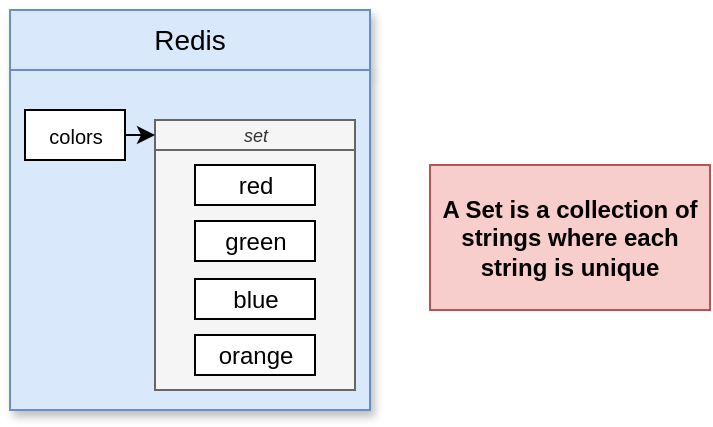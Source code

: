 <mxfile version="13.3.7" type="device" pages="15"><diagram id="BQqbTMKiNIZkayi1J_Aa" name="01 - set"><mxGraphModel dx="471" dy="290" grid="1" gridSize="10" guides="1" tooltips="1" connect="1" arrows="1" fold="1" page="1" pageScale="1" pageWidth="1920" pageHeight="1200" math="0" shadow="0"><root><mxCell id="0"/><mxCell id="1" parent="0"/><mxCell id="uaKjxSJSvqZd9Ni2hKic-2" value="Redis" style="rounded=0;whiteSpace=wrap;html=1;shadow=1;fontSize=14;align=center;fillColor=#dae8fc;strokeColor=#6c8ebf;" vertex="1" parent="1"><mxGeometry x="760" y="410" width="180" height="30" as="geometry"/></mxCell><mxCell id="uaKjxSJSvqZd9Ni2hKic-3" value="" style="rounded=0;whiteSpace=wrap;html=1;shadow=1;fontSize=14;align=center;fillColor=#dae8fc;strokeColor=#6c8ebf;" vertex="1" parent="1"><mxGeometry x="760" y="440" width="180" height="170" as="geometry"/></mxCell><mxCell id="uaKjxSJSvqZd9Ni2hKic-5" value="set" style="rounded=0;whiteSpace=wrap;html=1;fontSize=9;align=center;fontStyle=2;fillColor=#f5f5f5;strokeColor=#666666;fontColor=#333333;" vertex="1" parent="1"><mxGeometry x="832.5" y="465" width="100" height="15" as="geometry"/></mxCell><mxCell id="uaKjxSJSvqZd9Ni2hKic-10" style="edgeStyle=orthogonalEdgeStyle;rounded=0;orthogonalLoop=1;jettySize=auto;html=1;exitX=1;exitY=0.5;exitDx=0;exitDy=0;entryX=0;entryY=0.5;entryDx=0;entryDy=0;fontSize=12;" edge="1" parent="1" source="uaKjxSJSvqZd9Ni2hKic-11"><mxGeometry relative="1" as="geometry"><mxPoint x="832.5" y="472.5" as="targetPoint"/></mxGeometry></mxCell><mxCell id="uaKjxSJSvqZd9Ni2hKic-11" value="colors" style="rounded=0;whiteSpace=wrap;html=1;fontSize=10;" vertex="1" parent="1"><mxGeometry x="767.5" y="460" width="50" height="25" as="geometry"/></mxCell><mxCell id="uaKjxSJSvqZd9Ni2hKic-12" value="" style="rounded=0;whiteSpace=wrap;html=1;fontSize=9;align=center;fontStyle=2;fillColor=#f5f5f5;strokeColor=#666666;fontColor=#333333;" vertex="1" parent="1"><mxGeometry x="832.5" y="480" width="100" height="120" as="geometry"/></mxCell><mxCell id="uaKjxSJSvqZd9Ni2hKic-13" value="red" style="rounded=0;whiteSpace=wrap;html=1;" vertex="1" parent="1"><mxGeometry x="852.5" y="487.5" width="60" height="20" as="geometry"/></mxCell><mxCell id="uaKjxSJSvqZd9Ni2hKic-14" value="green" style="rounded=0;whiteSpace=wrap;html=1;" vertex="1" parent="1"><mxGeometry x="852.5" y="515.5" width="60" height="20" as="geometry"/></mxCell><mxCell id="uaKjxSJSvqZd9Ni2hKic-15" value="blue" style="rounded=0;whiteSpace=wrap;html=1;" vertex="1" parent="1"><mxGeometry x="852.5" y="544.5" width="60" height="20" as="geometry"/></mxCell><mxCell id="uaKjxSJSvqZd9Ni2hKic-16" value="orange" style="rounded=0;whiteSpace=wrap;html=1;" vertex="1" parent="1"><mxGeometry x="852.5" y="572.5" width="60" height="20" as="geometry"/></mxCell><mxCell id="uaKjxSJSvqZd9Ni2hKic-17" value="A Set is a collection of strings where each string is unique" style="rounded=0;whiteSpace=wrap;html=1;fillColor=#f8cecc;strokeColor=#b85450;fontStyle=1" vertex="1" parent="1"><mxGeometry x="970" y="487.5" width="140" height="72.5" as="geometry"/></mxCell></root></mxGraphModel></diagram><diagram id="uMQpac0lvJInAiVfxudZ" name="02 - use"><mxGraphModel dx="471" dy="290" grid="1" gridSize="10" guides="1" tooltips="1" connect="1" arrows="1" fold="1" page="1" pageScale="1" pageWidth="1920" pageHeight="1200" math="0" shadow="0"><root><mxCell id="16dEy5d6L10WtaF9JvVe-0"/><mxCell id="16dEy5d6L10WtaF9JvVe-1" parent="16dEy5d6L10WtaF9JvVe-0"/><mxCell id="16dEy5d6L10WtaF9JvVe-6" value="Set Commands" style="rounded=0;whiteSpace=wrap;html=1;fillColor=#dae8fc;strokeColor=#6c8ebf;fontStyle=1;fontSize=15;" vertex="1" parent="16dEy5d6L10WtaF9JvVe-1"><mxGeometry x="610" y="370" width="360" height="30" as="geometry"/></mxCell><mxCell id="16dEy5d6L10WtaF9JvVe-7" value="" style="rounded=0;whiteSpace=wrap;html=1;fillColor=#dae8fc;strokeColor=#6c8ebf;fontStyle=1;fontSize=16;" vertex="1" parent="16dEy5d6L10WtaF9JvVe-1"><mxGeometry x="610" y="400" width="360" height="260" as="geometry"/></mxCell><mxCell id="16dEy5d6L10WtaF9JvVe-32" value="SADD" style="rounded=0;whiteSpace=wrap;html=1;fontSize=10;" vertex="1" parent="16dEy5d6L10WtaF9JvVe-1"><mxGeometry x="617" y="410" width="75" height="30" as="geometry"/></mxCell><mxCell id="16dEy5d6L10WtaF9JvVe-33" value="SDIFF" style="rounded=0;whiteSpace=wrap;html=1;fontSize=10;" vertex="1" parent="16dEy5d6L10WtaF9JvVe-1"><mxGeometry x="807" y="567" width="75" height="30" as="geometry"/></mxCell><mxCell id="16dEy5d6L10WtaF9JvVe-34" value="SCARD" style="rounded=0;whiteSpace=wrap;html=1;fontSize=10;" vertex="1" parent="16dEy5d6L10WtaF9JvVe-1"><mxGeometry x="795" y="410" width="75" height="30" as="geometry"/></mxCell><mxCell id="16dEy5d6L10WtaF9JvVe-35" value="SINTER" style="rounded=0;whiteSpace=wrap;html=1;fontSize=10;" vertex="1" parent="16dEy5d6L10WtaF9JvVe-1"><mxGeometry x="617" y="620" width="75" height="30" as="geometry"/></mxCell><mxCell id="16dEy5d6L10WtaF9JvVe-36" value="SDIFFSTORE" style="rounded=0;whiteSpace=wrap;html=1;fontSize=10;" vertex="1" parent="16dEy5d6L10WtaF9JvVe-1"><mxGeometry x="882" y="567" width="75" height="30" as="geometry"/></mxCell><mxCell id="16dEy5d6L10WtaF9JvVe-37" value="SINTERCARD" style="rounded=0;whiteSpace=wrap;html=1;fontSize=10;" vertex="1" parent="16dEy5d6L10WtaF9JvVe-1"><mxGeometry x="767" y="620" width="75" height="30" as="geometry"/></mxCell><mxCell id="16dEy5d6L10WtaF9JvVe-38" value="SISMEMBER" style="rounded=0;whiteSpace=wrap;html=1;fontSize=10;" vertex="1" parent="16dEy5d6L10WtaF9JvVe-1"><mxGeometry x="882" y="513" width="75" height="30" as="geometry"/></mxCell><mxCell id="16dEy5d6L10WtaF9JvVe-39" value="SINTERSTORE" style="rounded=0;whiteSpace=wrap;html=1;fontSize=10;" vertex="1" parent="16dEy5d6L10WtaF9JvVe-1"><mxGeometry x="692" y="620" width="75" height="30" as="geometry"/></mxCell><mxCell id="16dEy5d6L10WtaF9JvVe-40" value="SMISMEMBER" style="rounded=0;whiteSpace=wrap;html=1;fontSize=10;" vertex="1" parent="16dEy5d6L10WtaF9JvVe-1"><mxGeometry x="807" y="513" width="75" height="30" as="geometry"/></mxCell><mxCell id="16dEy5d6L10WtaF9JvVe-41" value="SMEMBERS" style="rounded=0;whiteSpace=wrap;html=1;fontSize=10;" vertex="1" parent="16dEy5d6L10WtaF9JvVe-1"><mxGeometry x="617" y="513" width="75" height="30" as="geometry"/></mxCell><mxCell id="16dEy5d6L10WtaF9JvVe-42" value="SMOVE" style="rounded=0;whiteSpace=wrap;html=1;fontSize=10;" vertex="1" parent="16dEy5d6L10WtaF9JvVe-1"><mxGeometry x="882" y="410" width="75" height="30" as="geometry"/></mxCell><mxCell id="16dEy5d6L10WtaF9JvVe-43" value="SRANDMEMBER" style="rounded=0;whiteSpace=wrap;html=1;fontSize=9;" vertex="1" parent="16dEy5d6L10WtaF9JvVe-1"><mxGeometry x="705" y="456" width="75" height="30" as="geometry"/></mxCell><mxCell id="16dEy5d6L10WtaF9JvVe-44" value="SPOP" style="rounded=0;whiteSpace=wrap;html=1;fontSize=10;" vertex="1" parent="16dEy5d6L10WtaF9JvVe-1"><mxGeometry x="617" y="456" width="75" height="30" as="geometry"/></mxCell><mxCell id="16dEy5d6L10WtaF9JvVe-45" value="SSCAN" style="rounded=0;whiteSpace=wrap;html=1;fontSize=10;" vertex="1" parent="16dEy5d6L10WtaF9JvVe-1"><mxGeometry x="692" y="513" width="75" height="30" as="geometry"/></mxCell><mxCell id="16dEy5d6L10WtaF9JvVe-46" value="SREM" style="rounded=0;whiteSpace=wrap;html=1;fontSize=10;" vertex="1" parent="16dEy5d6L10WtaF9JvVe-1"><mxGeometry x="705" y="410" width="75" height="30" as="geometry"/></mxCell><mxCell id="16dEy5d6L10WtaF9JvVe-47" value="SUNION" style="rounded=0;whiteSpace=wrap;html=1;fontSize=10;" vertex="1" parent="16dEy5d6L10WtaF9JvVe-1"><mxGeometry x="617" y="567" width="75" height="30" as="geometry"/></mxCell><mxCell id="16dEy5d6L10WtaF9JvVe-49" value="SUNIONSTORE" style="rounded=0;whiteSpace=wrap;html=1;fontSize=9;" vertex="1" parent="16dEy5d6L10WtaF9JvVe-1"><mxGeometry x="692" y="567" width="75" height="30" as="geometry"/></mxCell><mxCell id="16dEy5d6L10WtaF9JvVe-52" value="&lt;i style=&quot;font-size: 7px;&quot;&gt;Kind of &lt;/i&gt;do the same thing" style="rounded=0;whiteSpace=wrap;html=1;fontSize=7;fillColor=#ffe6cc;strokeColor=#d79b00;" vertex="1" parent="16dEy5d6L10WtaF9JvVe-1"><mxGeometry x="617" y="500" width="150" height="13" as="geometry"/></mxCell><mxCell id="16dEy5d6L10WtaF9JvVe-53" value="&lt;i style=&quot;font-size: 7px;&quot;&gt;Kind of &lt;/i&gt;do the same thing" style="rounded=0;whiteSpace=wrap;html=1;fontSize=7;fillColor=#ffe6cc;strokeColor=#d79b00;" vertex="1" parent="16dEy5d6L10WtaF9JvVe-1"><mxGeometry x="617" y="554" width="150" height="13" as="geometry"/></mxCell><mxCell id="16dEy5d6L10WtaF9JvVe-54" value="&lt;i style=&quot;font-size: 7px;&quot;&gt;Kind of &lt;/i&gt;do the same thing" style="rounded=0;whiteSpace=wrap;html=1;fontSize=7;fillColor=#ffe6cc;strokeColor=#d79b00;" vertex="1" parent="16dEy5d6L10WtaF9JvVe-1"><mxGeometry x="807" y="554" width="150" height="13" as="geometry"/></mxCell><mxCell id="16dEy5d6L10WtaF9JvVe-55" value="&lt;i style=&quot;font-size: 7px;&quot;&gt;Kind of &lt;/i&gt;do the same thing" style="rounded=0;whiteSpace=wrap;html=1;fontSize=7;fillColor=#ffe6cc;strokeColor=#d79b00;" vertex="1" parent="16dEy5d6L10WtaF9JvVe-1"><mxGeometry x="617" y="607" width="225" height="13" as="geometry"/></mxCell><mxCell id="16dEy5d6L10WtaF9JvVe-56" value="&lt;i style=&quot;font-size: 7px;&quot;&gt;Kind of &lt;/i&gt;do the same thing" style="rounded=0;whiteSpace=wrap;html=1;fontSize=7;fillColor=#ffe6cc;strokeColor=#d79b00;" vertex="1" parent="16dEy5d6L10WtaF9JvVe-1"><mxGeometry x="807" y="500" width="150" height="13" as="geometry"/></mxCell></root></mxGraphModel></diagram><diagram id="SGk1TMptmJBpzoVYCVbx" name="03 - sadd"><mxGraphModel dx="565" dy="348" grid="1" gridSize="10" guides="1" tooltips="1" connect="1" arrows="1" fold="1" page="1" pageScale="1" pageWidth="1920" pageHeight="1200" math="0" shadow="0"><root><mxCell id="Y3fNXcP8ar9nRq94naMN-0"/><mxCell id="Y3fNXcP8ar9nRq94naMN-1" parent="Y3fNXcP8ar9nRq94naMN-0"/><mxCell id="ayRNRkHBBTILH4BCTDae-0" value="SADD" style="rounded=0;whiteSpace=wrap;html=1;fontSize=18;fillColor=#dae8fc;strokeColor=#6c8ebf;fontStyle=1" vertex="1" parent="Y3fNXcP8ar9nRq94naMN-1"><mxGeometry x="710" y="410" width="120" height="30" as="geometry"/></mxCell><mxCell id="ayRNRkHBBTILH4BCTDae-1" value="colors" style="rounded=0;whiteSpace=wrap;html=1;fontSize=18;fillColor=#dae8fc;strokeColor=#6c8ebf;" vertex="1" parent="Y3fNXcP8ar9nRq94naMN-1"><mxGeometry x="750" y="440" width="140" height="40" as="geometry"/></mxCell><mxCell id="ayRNRkHBBTILH4BCTDae-2" value="red" style="rounded=0;whiteSpace=wrap;html=1;fontSize=18;fillColor=#dae8fc;strokeColor=#6c8ebf;" vertex="1" parent="Y3fNXcP8ar9nRq94naMN-1"><mxGeometry x="750" y="480" width="140" height="40" as="geometry"/></mxCell><mxCell id="ayRNRkHBBTILH4BCTDae-3" style="edgeStyle=orthogonalEdgeStyle;rounded=0;orthogonalLoop=1;jettySize=auto;html=1;exitX=1;exitY=0.5;exitDx=0;exitDy=0;fontSize=12;" edge="1" parent="Y3fNXcP8ar9nRq94naMN-1"><mxGeometry relative="1" as="geometry"><mxPoint x="930" y="460" as="targetPoint"/><mxPoint x="890" y="460" as="sourcePoint"/></mxGeometry></mxCell><mxCell id="ayRNRkHBBTILH4BCTDae-4" value="Add to the set stored at this key" style="rounded=0;whiteSpace=wrap;html=1;fontSize=12;fillColor=#f5f5f5;strokeColor=#666666;fontColor=#333333;" vertex="1" parent="Y3fNXcP8ar9nRq94naMN-1"><mxGeometry x="930" y="440" width="140" height="40" as="geometry"/></mxCell><mxCell id="ayRNRkHBBTILH4BCTDae-5" style="edgeStyle=orthogonalEdgeStyle;rounded=0;orthogonalLoop=1;jettySize=auto;html=1;exitX=1;exitY=0.5;exitDx=0;exitDy=0;fontSize=12;" edge="1" parent="Y3fNXcP8ar9nRq94naMN-1"><mxGeometry relative="1" as="geometry"><mxPoint x="930" y="500" as="targetPoint"/><mxPoint x="890" y="500" as="sourcePoint"/></mxGeometry></mxCell><mxCell id="ayRNRkHBBTILH4BCTDae-6" value="Add this string to the set" style="rounded=0;whiteSpace=wrap;html=1;fontSize=12;fillColor=#f5f5f5;strokeColor=#666666;fontColor=#333333;" vertex="1" parent="Y3fNXcP8ar9nRq94naMN-1"><mxGeometry x="930" y="480" width="140" height="40" as="geometry"/></mxCell><mxCell id="ayRNRkHBBTILH4BCTDae-10" value="Adds a string to a set.&lt;br&gt;Returns '1' if element added, '0' if not" style="rounded=0;whiteSpace=wrap;html=1;fontSize=14;align=center;fillColor=#f8cecc;strokeColor=#b85450;" vertex="1" parent="Y3fNXcP8ar9nRq94naMN-1"><mxGeometry x="860" y="390" width="280" height="40" as="geometry"/></mxCell><mxCell id="AsNBRtTfI5NtjTuS8XWS-1" value="" style="rounded=0;whiteSpace=wrap;html=1;shadow=0;fontSize=14;align=center;fillColor=#d5e8d4;strokeColor=#82b366;" vertex="1" parent="Y3fNXcP8ar9nRq94naMN-1"><mxGeometry x="910" y="550" width="180" height="140" as="geometry"/></mxCell><mxCell id="AsNBRtTfI5NtjTuS8XWS-2" value="set" style="rounded=0;whiteSpace=wrap;html=1;fontSize=9;align=center;fontStyle=2;fillColor=#f5f5f5;strokeColor=#666666;fontColor=#333333;" vertex="1" parent="Y3fNXcP8ar9nRq94naMN-1"><mxGeometry x="982.5" y="565" width="100" height="15" as="geometry"/></mxCell><mxCell id="AsNBRtTfI5NtjTuS8XWS-3" style="edgeStyle=orthogonalEdgeStyle;rounded=0;orthogonalLoop=1;jettySize=auto;html=1;exitX=1;exitY=0.5;exitDx=0;exitDy=0;entryX=0;entryY=0.5;entryDx=0;entryDy=0;fontSize=12;" edge="1" parent="Y3fNXcP8ar9nRq94naMN-1" source="AsNBRtTfI5NtjTuS8XWS-4"><mxGeometry relative="1" as="geometry"><mxPoint x="982.5" y="572.5" as="targetPoint"/></mxGeometry></mxCell><mxCell id="AsNBRtTfI5NtjTuS8XWS-4" value="colors" style="rounded=0;whiteSpace=wrap;html=1;fontSize=10;" vertex="1" parent="Y3fNXcP8ar9nRq94naMN-1"><mxGeometry x="917.5" y="560" width="50" height="25" as="geometry"/></mxCell><mxCell id="AsNBRtTfI5NtjTuS8XWS-5" value="" style="rounded=0;whiteSpace=wrap;html=1;fontSize=9;align=center;fontStyle=2;fillColor=#f5f5f5;strokeColor=#666666;fontColor=#333333;" vertex="1" parent="Y3fNXcP8ar9nRq94naMN-1"><mxGeometry x="982.5" y="580" width="100" height="100" as="geometry"/></mxCell><mxCell id="AsNBRtTfI5NtjTuS8XWS-10" value="SADD colors red" style="rounded=0;whiteSpace=wrap;html=1;shadow=0;fontSize=12;" vertex="1" parent="Y3fNXcP8ar9nRq94naMN-1"><mxGeometry x="770" y="585" width="110" height="25" as="geometry"/></mxCell><mxCell id="AsNBRtTfI5NtjTuS8XWS-12" style="edgeStyle=orthogonalEdgeStyle;rounded=0;orthogonalLoop=1;jettySize=auto;html=1;exitX=1;exitY=0.5;exitDx=0;exitDy=0;entryX=0.002;entryY=0.294;entryDx=0;entryDy=0;entryPerimeter=0;fontSize=12;" edge="1" parent="Y3fNXcP8ar9nRq94naMN-1" source="AsNBRtTfI5NtjTuS8XWS-13"><mxGeometry relative="1" as="geometry"><mxPoint x="910.36" y="622.04" as="targetPoint"/></mxGeometry></mxCell><mxCell id="AsNBRtTfI5NtjTuS8XWS-13" value="SADD colors red" style="rounded=0;whiteSpace=wrap;html=1;shadow=0;fontSize=12;" vertex="1" parent="Y3fNXcP8ar9nRq94naMN-1"><mxGeometry x="770" y="610" width="110" height="25" as="geometry"/></mxCell><mxCell id="AsNBRtTfI5NtjTuS8XWS-14" style="edgeStyle=orthogonalEdgeStyle;rounded=0;orthogonalLoop=1;jettySize=auto;html=1;exitX=1;exitY=0.5;exitDx=0;exitDy=0;entryX=0.002;entryY=0.294;entryDx=0;entryDy=0;entryPerimeter=0;fontSize=12;" edge="1" parent="Y3fNXcP8ar9nRq94naMN-1" source="AsNBRtTfI5NtjTuS8XWS-15"><mxGeometry relative="1" as="geometry"><mxPoint x="910.36" y="647.04" as="targetPoint"/></mxGeometry></mxCell><mxCell id="AsNBRtTfI5NtjTuS8XWS-15" value="SADD colors red" style="rounded=0;whiteSpace=wrap;html=1;shadow=0;fontSize=12;" vertex="1" parent="Y3fNXcP8ar9nRq94naMN-1"><mxGeometry x="770" y="635" width="110" height="25" as="geometry"/></mxCell><mxCell id="AsNBRtTfI5NtjTuS8XWS-16" style="edgeStyle=orthogonalEdgeStyle;rounded=0;orthogonalLoop=1;jettySize=auto;html=1;exitX=1;exitY=0.5;exitDx=0;exitDy=0;entryX=0.002;entryY=0.294;entryDx=0;entryDy=0;entryPerimeter=0;fontSize=12;" edge="1" parent="Y3fNXcP8ar9nRq94naMN-1" source="AsNBRtTfI5NtjTuS8XWS-17"><mxGeometry relative="1" as="geometry"><mxPoint x="910.36" y="672.04" as="targetPoint"/></mxGeometry></mxCell><mxCell id="AsNBRtTfI5NtjTuS8XWS-17" value="SADD colors red" style="rounded=0;whiteSpace=wrap;html=1;shadow=0;fontSize=12;" vertex="1" parent="Y3fNXcP8ar9nRq94naMN-1"><mxGeometry x="770" y="660" width="110" height="25" as="geometry"/></mxCell><mxCell id="AsNBRtTfI5NtjTuS8XWS-19" style="edgeStyle=orthogonalEdgeStyle;rounded=0;orthogonalLoop=1;jettySize=auto;html=1;exitX=1;exitY=0.5;exitDx=0;exitDy=0;entryX=0.002;entryY=0.294;entryDx=0;entryDy=0;entryPerimeter=0;fontSize=12;" edge="1" parent="Y3fNXcP8ar9nRq94naMN-1"><mxGeometry relative="1" as="geometry"><mxPoint x="909.96" y="597.27" as="targetPoint"/><mxPoint x="879.6" y="597.73" as="sourcePoint"/></mxGeometry></mxCell><mxCell id="Rrz16qoYSL9LAyu3g5Wn-0" value="red" style="rounded=0;whiteSpace=wrap;html=1;fontSize=10;" vertex="1" parent="Y3fNXcP8ar9nRq94naMN-1"><mxGeometry x="1007.5" y="588" width="50" height="25" as="geometry"/></mxCell></root></mxGraphModel></diagram><diagram id="zVlPUTdik_ScpcFtmBMs" name="04 - smembers"><mxGraphModel dx="484" dy="299" grid="1" gridSize="10" guides="1" tooltips="1" connect="1" arrows="1" fold="1" page="1" pageScale="1" pageWidth="1920" pageHeight="1200" math="0" shadow="0"><root><mxCell id="5Y1aKAYUnjooTMsEXKZp-0"/><mxCell id="5Y1aKAYUnjooTMsEXKZp-1" parent="5Y1aKAYUnjooTMsEXKZp-0"/><mxCell id="5Y1aKAYUnjooTMsEXKZp-2" value="SMEMBERS" style="rounded=0;whiteSpace=wrap;html=1;fontSize=18;fillColor=#dae8fc;strokeColor=#6c8ebf;fontStyle=1" vertex="1" parent="5Y1aKAYUnjooTMsEXKZp-1"><mxGeometry x="710" y="410" width="120" height="30" as="geometry"/></mxCell><mxCell id="5Y1aKAYUnjooTMsEXKZp-3" value="colors" style="rounded=0;whiteSpace=wrap;html=1;fontSize=18;fillColor=#dae8fc;strokeColor=#6c8ebf;" vertex="1" parent="5Y1aKAYUnjooTMsEXKZp-1"><mxGeometry x="750" y="440" width="140" height="40" as="geometry"/></mxCell><mxCell id="5Y1aKAYUnjooTMsEXKZp-5" style="edgeStyle=orthogonalEdgeStyle;rounded=0;orthogonalLoop=1;jettySize=auto;html=1;exitX=1;exitY=0.5;exitDx=0;exitDy=0;fontSize=12;" edge="1" parent="5Y1aKAYUnjooTMsEXKZp-1"><mxGeometry relative="1" as="geometry"><mxPoint x="930" y="460" as="targetPoint"/><mxPoint x="890" y="460" as="sourcePoint"/></mxGeometry></mxCell><mxCell id="5Y1aKAYUnjooTMsEXKZp-6" value="Get keys from this set" style="rounded=0;whiteSpace=wrap;html=1;fontSize=12;fillColor=#f5f5f5;strokeColor=#666666;fontColor=#333333;" vertex="1" parent="5Y1aKAYUnjooTMsEXKZp-1"><mxGeometry x="930" y="440" width="140" height="40" as="geometry"/></mxCell><mxCell id="5Y1aKAYUnjooTMsEXKZp-9" value="Returns all the strings stored in a set" style="rounded=0;whiteSpace=wrap;html=1;fontSize=14;align=center;fillColor=#f8cecc;strokeColor=#b85450;" vertex="1" parent="5Y1aKAYUnjooTMsEXKZp-1"><mxGeometry x="860" y="370" width="280" height="40" as="geometry"/></mxCell></root></mxGraphModel></diagram><diagram id="E82Kk6p1wH8dJLWAQDMT" name="06 - comp"><mxGraphModel dx="471" dy="290" grid="1" gridSize="10" guides="1" tooltips="1" connect="1" arrows="1" fold="1" page="1" pageScale="1" pageWidth="1920" pageHeight="1200" math="0" shadow="0"><root><mxCell id="1eSFZZ4eLCbfaeZ9B7iX-0"/><mxCell id="1eSFZZ4eLCbfaeZ9B7iX-1" parent="1eSFZZ4eLCbfaeZ9B7iX-0"/><mxCell id="9gNOFT2m3fZP5Bz1JdkA-1" style="edgeStyle=orthogonalEdgeStyle;rounded=0;orthogonalLoop=1;jettySize=auto;html=1;exitX=1;exitY=0.5;exitDx=0;exitDy=0;fontSize=16;" edge="1" parent="1eSFZZ4eLCbfaeZ9B7iX-1" source="1eSFZZ4eLCbfaeZ9B7iX-2" target="9gNOFT2m3fZP5Bz1JdkA-0"><mxGeometry relative="1" as="geometry"/></mxCell><mxCell id="1eSFZZ4eLCbfaeZ9B7iX-2" value="Union" style="rounded=0;whiteSpace=wrap;html=1;shadow=0;fontSize=16;fontStyle=1;fillColor=#dae8fc;strokeColor=#6c8ebf;" vertex="1" parent="1eSFZZ4eLCbfaeZ9B7iX-1"><mxGeometry x="730" y="460" width="100" height="40" as="geometry"/></mxCell><mxCell id="9gNOFT2m3fZP5Bz1JdkA-0" value="Return all unique elements from all sets" style="rounded=0;whiteSpace=wrap;html=1;shadow=0;fontSize=14;" vertex="1" parent="1eSFZZ4eLCbfaeZ9B7iX-1"><mxGeometry x="860" y="460" width="240" height="40" as="geometry"/></mxCell><mxCell id="9gNOFT2m3fZP5Bz1JdkA-2" style="edgeStyle=orthogonalEdgeStyle;rounded=0;orthogonalLoop=1;jettySize=auto;html=1;exitX=1;exitY=0.5;exitDx=0;exitDy=0;fontSize=16;" edge="1" parent="1eSFZZ4eLCbfaeZ9B7iX-1" source="9gNOFT2m3fZP5Bz1JdkA-3" target="9gNOFT2m3fZP5Bz1JdkA-4"><mxGeometry relative="1" as="geometry"/></mxCell><mxCell id="9gNOFT2m3fZP5Bz1JdkA-3" value="Intersect" style="rounded=0;whiteSpace=wrap;html=1;shadow=0;fontSize=16;fontStyle=1;fillColor=#dae8fc;strokeColor=#6c8ebf;" vertex="1" parent="1eSFZZ4eLCbfaeZ9B7iX-1"><mxGeometry x="730" y="510" width="100" height="40" as="geometry"/></mxCell><mxCell id="9gNOFT2m3fZP5Bz1JdkA-4" value="Return elements that exist in all sets" style="rounded=0;whiteSpace=wrap;html=1;shadow=0;fontSize=14;" vertex="1" parent="1eSFZZ4eLCbfaeZ9B7iX-1"><mxGeometry x="860" y="510" width="240" height="40" as="geometry"/></mxCell><mxCell id="9gNOFT2m3fZP5Bz1JdkA-5" style="edgeStyle=orthogonalEdgeStyle;rounded=0;orthogonalLoop=1;jettySize=auto;html=1;exitX=1;exitY=0.5;exitDx=0;exitDy=0;fontSize=16;" edge="1" parent="1eSFZZ4eLCbfaeZ9B7iX-1" source="9gNOFT2m3fZP5Bz1JdkA-6" target="9gNOFT2m3fZP5Bz1JdkA-7"><mxGeometry relative="1" as="geometry"/></mxCell><mxCell id="9gNOFT2m3fZP5Bz1JdkA-6" value="Diff" style="rounded=0;whiteSpace=wrap;html=1;shadow=0;fontSize=16;fontStyle=1;fillColor=#dae8fc;strokeColor=#6c8ebf;" vertex="1" parent="1eSFZZ4eLCbfaeZ9B7iX-1"><mxGeometry x="730" y="560" width="100" height="40" as="geometry"/></mxCell><mxCell id="9gNOFT2m3fZP5Bz1JdkA-7" value="Return elements that exist in the first set, but not any others" style="rounded=0;whiteSpace=wrap;html=1;shadow=0;fontSize=14;" vertex="1" parent="1eSFZZ4eLCbfaeZ9B7iX-1"><mxGeometry x="860" y="560" width="240" height="40" as="geometry"/></mxCell></root></mxGraphModel></diagram><diagram name="06 - unino" id="WMU51E_XdEp46VUCzP9c"><mxGraphModel dx="458" dy="282" grid="1" gridSize="10" guides="1" tooltips="1" connect="1" arrows="1" fold="1" page="1" pageScale="1" pageWidth="1920" pageHeight="1200" math="0" shadow="0"><root><mxCell id="2XkQ63u1IhVMK6vRfylZ-0"/><mxCell id="2XkQ63u1IhVMK6vRfylZ-1" parent="2XkQ63u1IhVMK6vRfylZ-0"/><mxCell id="dd8PStEc9zEZiovQcJEp-0" value="colors:1" style="rounded=0;whiteSpace=wrap;html=1;fontSize=13;align=center;fontStyle=2;fillColor=#f5f5f5;strokeColor=#666666;fontColor=#333333;" vertex="1" parent="2XkQ63u1IhVMK6vRfylZ-1"><mxGeometry x="832.5" y="460" width="100" height="20" as="geometry"/></mxCell><mxCell id="dd8PStEc9zEZiovQcJEp-1" value="" style="rounded=0;whiteSpace=wrap;html=1;fontSize=9;align=center;fontStyle=2;fillColor=#f5f5f5;strokeColor=#666666;fontColor=#333333;" vertex="1" parent="2XkQ63u1IhVMK6vRfylZ-1"><mxGeometry x="832.5" y="480" width="100" height="100" as="geometry"/></mxCell><mxCell id="dd8PStEc9zEZiovQcJEp-4" value="color:2" style="rounded=0;whiteSpace=wrap;html=1;fontSize=13;align=center;fontStyle=2;fillColor=#f5f5f5;strokeColor=#666666;fontColor=#333333;" vertex="1" parent="2XkQ63u1IhVMK6vRfylZ-1"><mxGeometry x="940" y="460" width="100" height="20" as="geometry"/></mxCell><mxCell id="dd8PStEc9zEZiovQcJEp-5" value="" style="rounded=0;whiteSpace=wrap;html=1;fontSize=9;align=center;fontStyle=2;fillColor=#f5f5f5;strokeColor=#666666;fontColor=#333333;" vertex="1" parent="2XkQ63u1IhVMK6vRfylZ-1"><mxGeometry x="940" y="480" width="100" height="100" as="geometry"/></mxCell><mxCell id="dd8PStEc9zEZiovQcJEp-9" value="color:3" style="rounded=0;whiteSpace=wrap;html=1;fontSize=13;align=center;fontStyle=2;fillColor=#f5f5f5;strokeColor=#666666;fontColor=#333333;" vertex="1" parent="2XkQ63u1IhVMK6vRfylZ-1"><mxGeometry x="1050" y="460" width="100" height="20" as="geometry"/></mxCell><mxCell id="dd8PStEc9zEZiovQcJEp-10" value="" style="rounded=0;whiteSpace=wrap;html=1;fontSize=9;align=center;fontStyle=2;fillColor=#f5f5f5;strokeColor=#666666;fontColor=#333333;" vertex="1" parent="2XkQ63u1IhVMK6vRfylZ-1"><mxGeometry x="1050" y="480" width="100" height="100" as="geometry"/></mxCell><mxCell id="dd8PStEc9zEZiovQcJEp-14" value="Union" style="rounded=0;whiteSpace=wrap;html=1;shadow=0;fontSize=14;fillColor=#f5f5f5;strokeColor=#666666;fontColor=#333333;" vertex="1" parent="2XkQ63u1IhVMK6vRfylZ-1"><mxGeometry x="840" y="690" width="300" height="20" as="geometry"/></mxCell><mxCell id="dd8PStEc9zEZiovQcJEp-15" value="" style="rounded=0;whiteSpace=wrap;html=1;shadow=0;fontSize=14;fillColor=#f5f5f5;strokeColor=#666666;fontColor=#333333;" vertex="1" parent="2XkQ63u1IhVMK6vRfylZ-1"><mxGeometry x="840" y="600" width="300" height="90" as="geometry"/></mxCell><mxCell id="dd8PStEc9zEZiovQcJEp-2" value="red" style="rounded=0;whiteSpace=wrap;html=1;fillColor=#f8cecc;strokeColor=#b85450;" vertex="1" parent="2XkQ63u1IhVMK6vRfylZ-1"><mxGeometry x="852.5" y="491" width="60" height="20" as="geometry"/></mxCell><mxCell id="dd8PStEc9zEZiovQcJEp-3" value="blue" style="rounded=0;whiteSpace=wrap;html=1;fillColor=#dae8fc;strokeColor=#6c8ebf;" vertex="1" parent="2XkQ63u1IhVMK6vRfylZ-1"><mxGeometry x="852.5" y="520" width="60" height="20" as="geometry"/></mxCell><mxCell id="dd8PStEc9zEZiovQcJEp-6" value="green" style="rounded=0;whiteSpace=wrap;html=1;fillColor=#d5e8d4;strokeColor=#82b366;" vertex="1" parent="2XkQ63u1IhVMK6vRfylZ-1"><mxGeometry x="960" y="519.5" width="60" height="20" as="geometry"/></mxCell><mxCell id="dd8PStEc9zEZiovQcJEp-7" value="blue" style="rounded=0;whiteSpace=wrap;html=1;fillColor=#dae8fc;strokeColor=#6c8ebf;" vertex="1" parent="2XkQ63u1IhVMK6vRfylZ-1"><mxGeometry x="960" y="491" width="60" height="20" as="geometry"/></mxCell><mxCell id="dd8PStEc9zEZiovQcJEp-8" value="orange" style="rounded=0;whiteSpace=wrap;html=1;fillColor=#ffe6cc;strokeColor=#d79b00;" vertex="1" parent="2XkQ63u1IhVMK6vRfylZ-1"><mxGeometry x="852.5" y="550" width="60" height="20" as="geometry"/></mxCell><mxCell id="dd8PStEc9zEZiovQcJEp-11" value="red" style="rounded=0;whiteSpace=wrap;html=1;fillColor=#f8cecc;strokeColor=#b85450;" vertex="1" parent="2XkQ63u1IhVMK6vRfylZ-1"><mxGeometry x="1070" y="520" width="60" height="20" as="geometry"/></mxCell><mxCell id="dd8PStEc9zEZiovQcJEp-12" value="blue" style="rounded=0;whiteSpace=wrap;html=1;fillColor=#dae8fc;strokeColor=#6c8ebf;" vertex="1" parent="2XkQ63u1IhVMK6vRfylZ-1"><mxGeometry x="1070" y="491" width="60" height="20" as="geometry"/></mxCell><mxCell id="dd8PStEc9zEZiovQcJEp-13" value="purple" style="rounded=0;whiteSpace=wrap;html=1;fillColor=#e1d5e7;strokeColor=#9673a6;" vertex="1" parent="2XkQ63u1IhVMK6vRfylZ-1"><mxGeometry x="1070" y="550" width="60" height="20" as="geometry"/></mxCell><mxCell id="dd8PStEc9zEZiovQcJEp-16" value="purple" style="rounded=0;whiteSpace=wrap;html=1;fillColor=#e1d5e7;strokeColor=#9673a6;" vertex="1" parent="2XkQ63u1IhVMK6vRfylZ-1"><mxGeometry x="960" y="550" width="60" height="20" as="geometry"/></mxCell></root></mxGraphModel></diagram><diagram name="07 - inter" id="ms48qqHKDmvFJ4MYzPtV"><mxGraphModel dx="484" dy="299" grid="1" gridSize="10" guides="1" tooltips="1" connect="1" arrows="1" fold="1" page="1" pageScale="1" pageWidth="1920" pageHeight="1200" math="0" shadow="0"><root><mxCell id="2AHdeXI8B4OhC-o1LCVd-0"/><mxCell id="2AHdeXI8B4OhC-o1LCVd-1" parent="2AHdeXI8B4OhC-o1LCVd-0"/><mxCell id="awzh71dmbQo9JGOVm-S4-0" value="colors:1" style="rounded=0;whiteSpace=wrap;html=1;fontSize=13;align=center;fontStyle=2;fillColor=#f5f5f5;strokeColor=#666666;fontColor=#333333;" vertex="1" parent="2AHdeXI8B4OhC-o1LCVd-1"><mxGeometry x="832.5" y="460" width="100" height="20" as="geometry"/></mxCell><mxCell id="awzh71dmbQo9JGOVm-S4-1" value="" style="rounded=0;whiteSpace=wrap;html=1;fontSize=9;align=center;fontStyle=2;fillColor=#f5f5f5;strokeColor=#666666;fontColor=#333333;" vertex="1" parent="2AHdeXI8B4OhC-o1LCVd-1"><mxGeometry x="832.5" y="480" width="100" height="100" as="geometry"/></mxCell><mxCell id="awzh71dmbQo9JGOVm-S4-4" value="color:2" style="rounded=0;whiteSpace=wrap;html=1;fontSize=13;align=center;fontStyle=2;fillColor=#f5f5f5;strokeColor=#666666;fontColor=#333333;" vertex="1" parent="2AHdeXI8B4OhC-o1LCVd-1"><mxGeometry x="940" y="460" width="100" height="20" as="geometry"/></mxCell><mxCell id="awzh71dmbQo9JGOVm-S4-5" value="" style="rounded=0;whiteSpace=wrap;html=1;fontSize=9;align=center;fontStyle=2;fillColor=#f5f5f5;strokeColor=#666666;fontColor=#333333;" vertex="1" parent="2AHdeXI8B4OhC-o1LCVd-1"><mxGeometry x="940" y="480" width="100" height="100" as="geometry"/></mxCell><mxCell id="awzh71dmbQo9JGOVm-S4-9" value="color:3" style="rounded=0;whiteSpace=wrap;html=1;fontSize=13;align=center;fontStyle=2;fillColor=#f5f5f5;strokeColor=#666666;fontColor=#333333;" vertex="1" parent="2AHdeXI8B4OhC-o1LCVd-1"><mxGeometry x="1050" y="460" width="100" height="20" as="geometry"/></mxCell><mxCell id="awzh71dmbQo9JGOVm-S4-10" value="" style="rounded=0;whiteSpace=wrap;html=1;fontSize=9;align=center;fontStyle=2;fillColor=#f5f5f5;strokeColor=#666666;fontColor=#333333;" vertex="1" parent="2AHdeXI8B4OhC-o1LCVd-1"><mxGeometry x="1050" y="480" width="100" height="100" as="geometry"/></mxCell><mxCell id="awzh71dmbQo9JGOVm-S4-14" value="Intersection" style="rounded=0;whiteSpace=wrap;html=1;shadow=0;fontSize=14;fillColor=#f5f5f5;strokeColor=#666666;fontColor=#333333;" vertex="1" parent="2AHdeXI8B4OhC-o1LCVd-1"><mxGeometry x="840" y="690" width="300" height="20" as="geometry"/></mxCell><mxCell id="awzh71dmbQo9JGOVm-S4-15" value="" style="rounded=0;whiteSpace=wrap;html=1;shadow=0;fontSize=14;fillColor=#f5f5f5;strokeColor=#666666;fontColor=#333333;" vertex="1" parent="2AHdeXI8B4OhC-o1LCVd-1"><mxGeometry x="840" y="600" width="300" height="90" as="geometry"/></mxCell><mxCell id="awzh71dmbQo9JGOVm-S4-2" value="red" style="rounded=0;whiteSpace=wrap;html=1;fillColor=#f8cecc;strokeColor=#b85450;" vertex="1" parent="2AHdeXI8B4OhC-o1LCVd-1"><mxGeometry x="852.5" y="491" width="60" height="20" as="geometry"/></mxCell><mxCell id="awzh71dmbQo9JGOVm-S4-3" value="blue" style="rounded=0;whiteSpace=wrap;html=1;fillColor=#dae8fc;strokeColor=#6c8ebf;" vertex="1" parent="2AHdeXI8B4OhC-o1LCVd-1"><mxGeometry x="852.5" y="520" width="60" height="20" as="geometry"/></mxCell><mxCell id="awzh71dmbQo9JGOVm-S4-6" value="green" style="rounded=0;whiteSpace=wrap;html=1;fillColor=#d5e8d4;strokeColor=#82b366;" vertex="1" parent="2AHdeXI8B4OhC-o1LCVd-1"><mxGeometry x="960" y="519.5" width="60" height="20" as="geometry"/></mxCell><mxCell id="awzh71dmbQo9JGOVm-S4-7" value="blue" style="rounded=0;whiteSpace=wrap;html=1;fillColor=#dae8fc;strokeColor=#6c8ebf;" vertex="1" parent="2AHdeXI8B4OhC-o1LCVd-1"><mxGeometry x="960" y="491" width="60" height="20" as="geometry"/></mxCell><mxCell id="awzh71dmbQo9JGOVm-S4-8" value="orange" style="rounded=0;whiteSpace=wrap;html=1;fillColor=#ffe6cc;strokeColor=#d79b00;" vertex="1" parent="2AHdeXI8B4OhC-o1LCVd-1"><mxGeometry x="852.5" y="550" width="60" height="20" as="geometry"/></mxCell><mxCell id="awzh71dmbQo9JGOVm-S4-11" value="red" style="rounded=0;whiteSpace=wrap;html=1;fillColor=#f8cecc;strokeColor=#b85450;" vertex="1" parent="2AHdeXI8B4OhC-o1LCVd-1"><mxGeometry x="1070" y="520" width="60" height="20" as="geometry"/></mxCell><mxCell id="awzh71dmbQo9JGOVm-S4-12" value="blue" style="rounded=0;whiteSpace=wrap;html=1;fillColor=#dae8fc;strokeColor=#6c8ebf;" vertex="1" parent="2AHdeXI8B4OhC-o1LCVd-1"><mxGeometry x="1070" y="491" width="60" height="20" as="geometry"/></mxCell><mxCell id="awzh71dmbQo9JGOVm-S4-13" value="purple" style="rounded=0;whiteSpace=wrap;html=1;fillColor=#e1d5e7;strokeColor=#9673a6;" vertex="1" parent="2AHdeXI8B4OhC-o1LCVd-1"><mxGeometry x="1070" y="550" width="60" height="20" as="geometry"/></mxCell><mxCell id="awzh71dmbQo9JGOVm-S4-16" value="purple" style="rounded=0;whiteSpace=wrap;html=1;fillColor=#e1d5e7;strokeColor=#9673a6;" vertex="1" parent="2AHdeXI8B4OhC-o1LCVd-1"><mxGeometry x="960" y="550" width="60" height="20" as="geometry"/></mxCell><mxCell id="rXZeR5huudu-Ii7XuHIE-0" value="blue" style="rounded=0;whiteSpace=wrap;html=1;fillColor=#dae8fc;strokeColor=#6c8ebf;" vertex="1" parent="2AHdeXI8B4OhC-o1LCVd-1"><mxGeometry x="872.5" y="610" width="60" height="20" as="geometry"/></mxCell></root></mxGraphModel></diagram><diagram name="08 - diff" id="YOHrL29gPoVo4-A_FUxQ"><mxGraphModel dx="484" dy="299" grid="1" gridSize="10" guides="1" tooltips="1" connect="1" arrows="1" fold="1" page="1" pageScale="1" pageWidth="1920" pageHeight="1200" math="0" shadow="0"><root><mxCell id="yy2b4uQBz3jYjxUc9Ufa-0"/><mxCell id="yy2b4uQBz3jYjxUc9Ufa-1" parent="yy2b4uQBz3jYjxUc9Ufa-0"/><mxCell id="yy2b4uQBz3jYjxUc9Ufa-2" value="colors:1" style="rounded=0;whiteSpace=wrap;html=1;fontSize=13;align=center;fontStyle=2;fillColor=#f5f5f5;strokeColor=#666666;fontColor=#333333;" vertex="1" parent="yy2b4uQBz3jYjxUc9Ufa-1"><mxGeometry x="830" y="460" width="100" height="20" as="geometry"/></mxCell><mxCell id="yy2b4uQBz3jYjxUc9Ufa-3" value="" style="rounded=0;whiteSpace=wrap;html=1;fontSize=9;align=center;fontStyle=2;fillColor=#f5f5f5;strokeColor=#666666;fontColor=#333333;" vertex="1" parent="yy2b4uQBz3jYjxUc9Ufa-1"><mxGeometry x="830" y="480" width="100" height="100" as="geometry"/></mxCell><mxCell id="yy2b4uQBz3jYjxUc9Ufa-6" value="color:2" style="rounded=0;whiteSpace=wrap;html=1;fontSize=13;align=center;fontStyle=2;fillColor=#f5f5f5;strokeColor=#666666;fontColor=#333333;" vertex="1" parent="yy2b4uQBz3jYjxUc9Ufa-1"><mxGeometry x="940" y="460" width="100" height="20" as="geometry"/></mxCell><mxCell id="yy2b4uQBz3jYjxUc9Ufa-7" value="" style="rounded=0;whiteSpace=wrap;html=1;fontSize=9;align=center;fontStyle=2;fillColor=#f5f5f5;strokeColor=#666666;fontColor=#333333;" vertex="1" parent="yy2b4uQBz3jYjxUc9Ufa-1"><mxGeometry x="940" y="480" width="100" height="100" as="geometry"/></mxCell><mxCell id="yy2b4uQBz3jYjxUc9Ufa-11" value="color:3" style="rounded=0;whiteSpace=wrap;html=1;fontSize=13;align=center;fontStyle=2;fillColor=#f5f5f5;strokeColor=#666666;fontColor=#333333;" vertex="1" parent="yy2b4uQBz3jYjxUc9Ufa-1"><mxGeometry x="1050" y="460" width="100" height="20" as="geometry"/></mxCell><mxCell id="yy2b4uQBz3jYjxUc9Ufa-12" value="" style="rounded=0;whiteSpace=wrap;html=1;fontSize=9;align=center;fontStyle=2;fillColor=#f5f5f5;strokeColor=#666666;fontColor=#333333;" vertex="1" parent="yy2b4uQBz3jYjxUc9Ufa-1"><mxGeometry x="1050" y="480" width="100" height="100" as="geometry"/></mxCell><mxCell id="yy2b4uQBz3jYjxUc9Ufa-17" value="Diff" style="rounded=0;whiteSpace=wrap;html=1;shadow=0;fontSize=14;fillColor=#f5f5f5;strokeColor=#666666;fontColor=#333333;" vertex="1" parent="yy2b4uQBz3jYjxUc9Ufa-1"><mxGeometry x="840" y="690" width="300" height="20" as="geometry"/></mxCell><mxCell id="yy2b4uQBz3jYjxUc9Ufa-18" value="" style="rounded=0;whiteSpace=wrap;html=1;shadow=0;fontSize=14;fillColor=#f5f5f5;strokeColor=#666666;fontColor=#333333;" vertex="1" parent="yy2b4uQBz3jYjxUc9Ufa-1"><mxGeometry x="840" y="600" width="300" height="90" as="geometry"/></mxCell><mxCell id="yy2b4uQBz3jYjxUc9Ufa-4" value="red" style="rounded=0;whiteSpace=wrap;html=1;fillColor=#f8cecc;strokeColor=#b85450;" vertex="1" parent="yy2b4uQBz3jYjxUc9Ufa-1"><mxGeometry x="850" y="491" width="60" height="20" as="geometry"/></mxCell><mxCell id="yy2b4uQBz3jYjxUc9Ufa-5" value="blue" style="rounded=0;whiteSpace=wrap;html=1;fillColor=#dae8fc;strokeColor=#6c8ebf;" vertex="1" parent="yy2b4uQBz3jYjxUc9Ufa-1"><mxGeometry x="850" y="520" width="60" height="20" as="geometry"/></mxCell><mxCell id="yy2b4uQBz3jYjxUc9Ufa-8" value="green" style="rounded=0;whiteSpace=wrap;html=1;fillColor=#d5e8d4;strokeColor=#82b366;" vertex="1" parent="yy2b4uQBz3jYjxUc9Ufa-1"><mxGeometry x="960" y="519.5" width="60" height="20" as="geometry"/></mxCell><mxCell id="yy2b4uQBz3jYjxUc9Ufa-9" value="blue" style="rounded=0;whiteSpace=wrap;html=1;fillColor=#dae8fc;strokeColor=#6c8ebf;" vertex="1" parent="yy2b4uQBz3jYjxUc9Ufa-1"><mxGeometry x="960" y="491" width="60" height="20" as="geometry"/></mxCell><mxCell id="yy2b4uQBz3jYjxUc9Ufa-10" value="orange" style="rounded=0;whiteSpace=wrap;html=1;fillColor=#ffe6cc;strokeColor=#d79b00;" vertex="1" parent="yy2b4uQBz3jYjxUc9Ufa-1"><mxGeometry x="860" y="620" width="60" height="20" as="geometry"/></mxCell><mxCell id="yy2b4uQBz3jYjxUc9Ufa-13" value="red" style="rounded=0;whiteSpace=wrap;html=1;fillColor=#f8cecc;strokeColor=#b85450;" vertex="1" parent="yy2b4uQBz3jYjxUc9Ufa-1"><mxGeometry x="1070" y="520" width="60" height="20" as="geometry"/></mxCell><mxCell id="yy2b4uQBz3jYjxUc9Ufa-14" value="blue" style="rounded=0;whiteSpace=wrap;html=1;fillColor=#dae8fc;strokeColor=#6c8ebf;" vertex="1" parent="yy2b4uQBz3jYjxUc9Ufa-1"><mxGeometry x="1070" y="491" width="60" height="20" as="geometry"/></mxCell><mxCell id="yy2b4uQBz3jYjxUc9Ufa-15" value="purple" style="rounded=0;whiteSpace=wrap;html=1;fillColor=#e1d5e7;strokeColor=#9673a6;" vertex="1" parent="yy2b4uQBz3jYjxUc9Ufa-1"><mxGeometry x="1070" y="550" width="60" height="20" as="geometry"/></mxCell><mxCell id="yy2b4uQBz3jYjxUc9Ufa-19" value="purple" style="rounded=0;whiteSpace=wrap;html=1;fillColor=#e1d5e7;strokeColor=#9673a6;" vertex="1" parent="yy2b4uQBz3jYjxUc9Ufa-1"><mxGeometry x="960" y="550" width="60" height="20" as="geometry"/></mxCell></root></mxGraphModel></diagram><diagram id="lGLu9rNCWj-ftYrgEDUp" name="05 - comparisons"><mxGraphModel dx="471" dy="290" grid="1" gridSize="10" guides="1" tooltips="1" connect="1" arrows="1" fold="1" page="1" pageScale="1" pageWidth="1920" pageHeight="1200" math="0" shadow="0"><root><mxCell id="qwX9l5o4qLfkWiL43J0L-0"/><mxCell id="qwX9l5o4qLfkWiL43J0L-1" parent="qwX9l5o4qLfkWiL43J0L-0"/><mxCell id="a4bxV5lehBnDCu3f60TJ-0" value="colors:1" style="rounded=0;whiteSpace=wrap;html=1;fontSize=13;align=center;fontStyle=2;fillColor=#f5f5f5;strokeColor=#666666;fontColor=#333333;" vertex="1" parent="qwX9l5o4qLfkWiL43J0L-1"><mxGeometry x="832.5" y="460" width="100" height="20" as="geometry"/></mxCell><mxCell id="a4bxV5lehBnDCu3f60TJ-1" value="" style="rounded=0;whiteSpace=wrap;html=1;fontSize=9;align=center;fontStyle=2;fillColor=#f5f5f5;strokeColor=#666666;fontColor=#333333;" vertex="1" parent="qwX9l5o4qLfkWiL43J0L-1"><mxGeometry x="832.5" y="480" width="100" height="100" as="geometry"/></mxCell><mxCell id="a4bxV5lehBnDCu3f60TJ-2" value="color:2" style="rounded=0;whiteSpace=wrap;html=1;fontSize=13;align=center;fontStyle=2;fillColor=#f5f5f5;strokeColor=#666666;fontColor=#333333;" vertex="1" parent="qwX9l5o4qLfkWiL43J0L-1"><mxGeometry x="940" y="460" width="100" height="20" as="geometry"/></mxCell><mxCell id="a4bxV5lehBnDCu3f60TJ-3" value="" style="rounded=0;whiteSpace=wrap;html=1;fontSize=9;align=center;fontStyle=2;fillColor=#f5f5f5;strokeColor=#666666;fontColor=#333333;" vertex="1" parent="qwX9l5o4qLfkWiL43J0L-1"><mxGeometry x="940" y="480" width="100" height="100" as="geometry"/></mxCell><mxCell id="a4bxV5lehBnDCu3f60TJ-4" value="color:3" style="rounded=0;whiteSpace=wrap;html=1;fontSize=13;align=center;fontStyle=2;fillColor=#f5f5f5;strokeColor=#666666;fontColor=#333333;" vertex="1" parent="qwX9l5o4qLfkWiL43J0L-1"><mxGeometry x="1050" y="460" width="100" height="20" as="geometry"/></mxCell><mxCell id="a4bxV5lehBnDCu3f60TJ-5" value="" style="rounded=0;whiteSpace=wrap;html=1;fontSize=9;align=center;fontStyle=2;fillColor=#f5f5f5;strokeColor=#666666;fontColor=#333333;" vertex="1" parent="qwX9l5o4qLfkWiL43J0L-1"><mxGeometry x="1050" y="480" width="100" height="100" as="geometry"/></mxCell><mxCell id="a4bxV5lehBnDCu3f60TJ-6" value="red" style="rounded=0;whiteSpace=wrap;html=1;fillColor=#f8cecc;strokeColor=#b85450;" vertex="1" parent="qwX9l5o4qLfkWiL43J0L-1"><mxGeometry x="852.5" y="491" width="60" height="20" as="geometry"/></mxCell><mxCell id="a4bxV5lehBnDCu3f60TJ-7" value="blue" style="rounded=0;whiteSpace=wrap;html=1;fillColor=#dae8fc;strokeColor=#6c8ebf;" vertex="1" parent="qwX9l5o4qLfkWiL43J0L-1"><mxGeometry x="852.5" y="520" width="60" height="20" as="geometry"/></mxCell><mxCell id="a4bxV5lehBnDCu3f60TJ-8" value="green" style="rounded=0;whiteSpace=wrap;html=1;fillColor=#d5e8d4;strokeColor=#82b366;" vertex="1" parent="qwX9l5o4qLfkWiL43J0L-1"><mxGeometry x="960" y="519.5" width="60" height="20" as="geometry"/></mxCell><mxCell id="a4bxV5lehBnDCu3f60TJ-9" value="blue" style="rounded=0;whiteSpace=wrap;html=1;fillColor=#dae8fc;strokeColor=#6c8ebf;" vertex="1" parent="qwX9l5o4qLfkWiL43J0L-1"><mxGeometry x="960" y="491" width="60" height="20" as="geometry"/></mxCell><mxCell id="a4bxV5lehBnDCu3f60TJ-10" value="orange" style="rounded=0;whiteSpace=wrap;html=1;fillColor=#ffe6cc;strokeColor=#d79b00;" vertex="1" parent="qwX9l5o4qLfkWiL43J0L-1"><mxGeometry x="852.5" y="550" width="60" height="20" as="geometry"/></mxCell><mxCell id="a4bxV5lehBnDCu3f60TJ-11" value="red" style="rounded=0;whiteSpace=wrap;html=1;fillColor=#f8cecc;strokeColor=#b85450;" vertex="1" parent="qwX9l5o4qLfkWiL43J0L-1"><mxGeometry x="1070" y="520" width="60" height="20" as="geometry"/></mxCell><mxCell id="a4bxV5lehBnDCu3f60TJ-12" value="blue" style="rounded=0;whiteSpace=wrap;html=1;fillColor=#dae8fc;strokeColor=#6c8ebf;" vertex="1" parent="qwX9l5o4qLfkWiL43J0L-1"><mxGeometry x="1070" y="491" width="60" height="20" as="geometry"/></mxCell><mxCell id="a4bxV5lehBnDCu3f60TJ-13" value="purple" style="rounded=0;whiteSpace=wrap;html=1;fillColor=#e1d5e7;strokeColor=#9673a6;" vertex="1" parent="qwX9l5o4qLfkWiL43J0L-1"><mxGeometry x="1070" y="550" width="60" height="20" as="geometry"/></mxCell><mxCell id="a4bxV5lehBnDCu3f60TJ-14" value="purple" style="rounded=0;whiteSpace=wrap;html=1;fillColor=#e1d5e7;strokeColor=#9673a6;" vertex="1" parent="qwX9l5o4qLfkWiL43J0L-1"><mxGeometry x="960" y="550" width="60" height="20" as="geometry"/></mxCell></root></mxGraphModel></diagram><diagram id="UaFEH6XraOPnbOgKZeng" name="10 - sintercard"><mxGraphModel dx="484" dy="299" grid="1" gridSize="10" guides="1" tooltips="1" connect="1" arrows="1" fold="1" page="1" pageScale="1" pageWidth="1920" pageHeight="1200" math="0" shadow="0"><root><mxCell id="Oq81puGzX9eZb6enJoLg-0"/><mxCell id="Oq81puGzX9eZb6enJoLg-1" parent="Oq81puGzX9eZb6enJoLg-0"/><mxCell id="Omih_NLgWNWkRWF_TvG5-0" value="SISMEMBER" style="rounded=0;whiteSpace=wrap;html=1;fontSize=18;fillColor=#dae8fc;strokeColor=#6c8ebf;fontStyle=1" vertex="1" parent="Oq81puGzX9eZb6enJoLg-1"><mxGeometry x="700" y="410" width="130" height="30" as="geometry"/></mxCell><mxCell id="Omih_NLgWNWkRWF_TvG5-1" value="colors:1" style="rounded=0;whiteSpace=wrap;html=1;fontSize=18;fillColor=#dae8fc;strokeColor=#6c8ebf;" vertex="1" parent="Oq81puGzX9eZb6enJoLg-1"><mxGeometry x="750" y="440" width="140" height="40" as="geometry"/></mxCell><mxCell id="Omih_NLgWNWkRWF_TvG5-2" value="red" style="rounded=0;whiteSpace=wrap;html=1;fontSize=18;fillColor=#dae8fc;strokeColor=#6c8ebf;" vertex="1" parent="Oq81puGzX9eZb6enJoLg-1"><mxGeometry x="750" y="480" width="140" height="40" as="geometry"/></mxCell><mxCell id="Omih_NLgWNWkRWF_TvG5-3" style="edgeStyle=orthogonalEdgeStyle;rounded=0;orthogonalLoop=1;jettySize=auto;html=1;exitX=1;exitY=0.5;exitDx=0;exitDy=0;fontSize=12;" edge="1" parent="Oq81puGzX9eZb6enJoLg-1"><mxGeometry relative="1" as="geometry"><mxPoint x="930" y="460" as="targetPoint"/><mxPoint x="890" y="460" as="sourcePoint"/></mxGeometry></mxCell><mxCell id="Omih_NLgWNWkRWF_TvG5-4" value="Look at this set..." style="rounded=0;whiteSpace=wrap;html=1;fontSize=12;fillColor=#f5f5f5;strokeColor=#666666;fontColor=#333333;" vertex="1" parent="Oq81puGzX9eZb6enJoLg-1"><mxGeometry x="930" y="440" width="140" height="40" as="geometry"/></mxCell><mxCell id="Omih_NLgWNWkRWF_TvG5-5" style="edgeStyle=orthogonalEdgeStyle;rounded=0;orthogonalLoop=1;jettySize=auto;html=1;exitX=1;exitY=0.5;exitDx=0;exitDy=0;fontSize=12;" edge="1" parent="Oq81puGzX9eZb6enJoLg-1"><mxGeometry relative="1" as="geometry"><mxPoint x="930" y="500" as="targetPoint"/><mxPoint x="890" y="500" as="sourcePoint"/></mxGeometry></mxCell><mxCell id="Omih_NLgWNWkRWF_TvG5-6" value="...does 'red' exist in it?" style="rounded=0;whiteSpace=wrap;html=1;fontSize=12;fillColor=#f5f5f5;strokeColor=#666666;fontColor=#333333;" vertex="1" parent="Oq81puGzX9eZb6enJoLg-1"><mxGeometry x="930" y="480" width="140" height="40" as="geometry"/></mxCell><mxCell id="Omih_NLgWNWkRWF_TvG5-7" value="Return 1 if the element exists in the set, 0 if not" style="rounded=0;whiteSpace=wrap;html=1;fontSize=14;align=center;fillColor=#f8cecc;strokeColor=#b85450;" vertex="1" parent="Oq81puGzX9eZb6enJoLg-1"><mxGeometry x="860" y="390" width="280" height="40" as="geometry"/></mxCell></root></mxGraphModel></diagram><diagram id="v2wG6_RO7_xQw2pI0Gj_" name="11 - smismember"><mxGraphModel dx="440" dy="271" grid="1" gridSize="10" guides="1" tooltips="1" connect="1" arrows="1" fold="1" page="1" pageScale="1" pageWidth="1920" pageHeight="1200" math="0" shadow="0"><root><mxCell id="Zt9DaNpkQwCPq9SferYN-0"/><mxCell id="Zt9DaNpkQwCPq9SferYN-1" parent="Zt9DaNpkQwCPq9SferYN-0"/><mxCell id="10mZA9GmA0Hdhg5lxnLA-0" value="S&lt;font style=&quot;font-size: 29px&quot;&gt;M&lt;/font&gt;ISMEMBER" style="rounded=0;whiteSpace=wrap;html=1;fontSize=18;fillColor=#dae8fc;strokeColor=#6c8ebf;fontStyle=1" vertex="1" parent="Zt9DaNpkQwCPq9SferYN-1"><mxGeometry x="700" y="410" width="140" height="30" as="geometry"/></mxCell><mxCell id="10mZA9GmA0Hdhg5lxnLA-1" value="colors:1" style="rounded=0;whiteSpace=wrap;html=1;fontSize=18;fillColor=#dae8fc;strokeColor=#6c8ebf;" vertex="1" parent="Zt9DaNpkQwCPq9SferYN-1"><mxGeometry x="750" y="440" width="140" height="40" as="geometry"/></mxCell><mxCell id="10mZA9GmA0Hdhg5lxnLA-2" value="red" style="rounded=0;whiteSpace=wrap;html=1;fontSize=18;fillColor=#dae8fc;strokeColor=#6c8ebf;" vertex="1" parent="Zt9DaNpkQwCPq9SferYN-1"><mxGeometry x="750" y="480" width="140" height="40" as="geometry"/></mxCell><mxCell id="10mZA9GmA0Hdhg5lxnLA-3" style="edgeStyle=orthogonalEdgeStyle;rounded=0;orthogonalLoop=1;jettySize=auto;html=1;exitX=1;exitY=0.5;exitDx=0;exitDy=0;fontSize=12;" edge="1" parent="Zt9DaNpkQwCPq9SferYN-1"><mxGeometry relative="1" as="geometry"><mxPoint x="930" y="460" as="targetPoint"/><mxPoint x="890" y="460" as="sourcePoint"/></mxGeometry></mxCell><mxCell id="10mZA9GmA0Hdhg5lxnLA-4" value="Look at this set..." style="rounded=0;whiteSpace=wrap;html=1;fontSize=12;fillColor=#f5f5f5;strokeColor=#666666;fontColor=#333333;" vertex="1" parent="Zt9DaNpkQwCPq9SferYN-1"><mxGeometry x="930" y="440" width="140" height="40" as="geometry"/></mxCell><mxCell id="10mZA9GmA0Hdhg5lxnLA-5" style="edgeStyle=orthogonalEdgeStyle;rounded=0;orthogonalLoop=1;jettySize=auto;html=1;exitX=1;exitY=0.5;exitDx=0;exitDy=0;fontSize=12;" edge="1" parent="Zt9DaNpkQwCPq9SferYN-1"><mxGeometry relative="1" as="geometry"><mxPoint x="930" y="500" as="targetPoint"/><mxPoint x="890" y="500" as="sourcePoint"/></mxGeometry></mxCell><mxCell id="10mZA9GmA0Hdhg5lxnLA-6" value="...does 'red' exist in it?" style="rounded=0;whiteSpace=wrap;html=1;fontSize=12;fillColor=#f5f5f5;strokeColor=#666666;fontColor=#333333;" vertex="1" parent="Zt9DaNpkQwCPq9SferYN-1"><mxGeometry x="930" y="480" width="140" height="40" as="geometry"/></mxCell><mxCell id="10mZA9GmA0Hdhg5lxnLA-7" value="Runs multiple 'SISMEMBER' at the same time" style="rounded=0;whiteSpace=wrap;html=1;fontSize=14;align=center;fillColor=#f8cecc;strokeColor=#b85450;" vertex="1" parent="Zt9DaNpkQwCPq9SferYN-1"><mxGeometry x="850" y="390" width="280" height="40" as="geometry"/></mxCell><mxCell id="q11i8R4u7-c8AVm5UcxO-0" value="green" style="rounded=0;whiteSpace=wrap;html=1;fontSize=18;fillColor=#dae8fc;strokeColor=#6c8ebf;" vertex="1" parent="Zt9DaNpkQwCPq9SferYN-1"><mxGeometry x="750" y="520" width="140" height="40" as="geometry"/></mxCell><mxCell id="q11i8R4u7-c8AVm5UcxO-1" style="edgeStyle=orthogonalEdgeStyle;rounded=0;orthogonalLoop=1;jettySize=auto;html=1;exitX=1;exitY=0.5;exitDx=0;exitDy=0;fontSize=12;" edge="1" parent="Zt9DaNpkQwCPq9SferYN-1"><mxGeometry relative="1" as="geometry"><mxPoint x="930" y="540" as="targetPoint"/><mxPoint x="890" y="540" as="sourcePoint"/></mxGeometry></mxCell><mxCell id="q11i8R4u7-c8AVm5UcxO-2" value="...does 'green' exist in it?" style="rounded=0;whiteSpace=wrap;html=1;fontSize=12;fillColor=#f5f5f5;strokeColor=#666666;fontColor=#333333;" vertex="1" parent="Zt9DaNpkQwCPq9SferYN-1"><mxGeometry x="930" y="520" width="140" height="40" as="geometry"/></mxCell><mxCell id="q11i8R4u7-c8AVm5UcxO-3" value="blue" style="rounded=0;whiteSpace=wrap;html=1;fontSize=18;fillColor=#dae8fc;strokeColor=#6c8ebf;" vertex="1" parent="Zt9DaNpkQwCPq9SferYN-1"><mxGeometry x="750" y="560" width="140" height="40" as="geometry"/></mxCell><mxCell id="q11i8R4u7-c8AVm5UcxO-4" style="edgeStyle=orthogonalEdgeStyle;rounded=0;orthogonalLoop=1;jettySize=auto;html=1;exitX=1;exitY=0.5;exitDx=0;exitDy=0;fontSize=12;" edge="1" parent="Zt9DaNpkQwCPq9SferYN-1"><mxGeometry relative="1" as="geometry"><mxPoint x="930" y="580" as="targetPoint"/><mxPoint x="890" y="580" as="sourcePoint"/></mxGeometry></mxCell><mxCell id="q11i8R4u7-c8AVm5UcxO-5" value="...does 'blue' exist in it?" style="rounded=0;whiteSpace=wrap;html=1;fontSize=12;fillColor=#f5f5f5;strokeColor=#666666;fontColor=#333333;" vertex="1" parent="Zt9DaNpkQwCPq9SferYN-1"><mxGeometry x="930" y="560" width="140" height="40" as="geometry"/></mxCell></root></mxGraphModel></diagram><diagram name="12 - scard" id="Ncwvci33H5GEGP_vfY1d"><mxGraphModel dx="424" dy="261" grid="1" gridSize="10" guides="1" tooltips="1" connect="1" arrows="1" fold="1" page="1" pageScale="1" pageWidth="1920" pageHeight="1200" math="0" shadow="0"><root><mxCell id="Cql8hweDjWSnpOaCNLOv-0"/><mxCell id="Cql8hweDjWSnpOaCNLOv-1" parent="Cql8hweDjWSnpOaCNLOv-0"/><mxCell id="Cql8hweDjWSnpOaCNLOv-2" value="SCARD" style="rounded=0;whiteSpace=wrap;html=1;fontSize=18;fillColor=#dae8fc;strokeColor=#6c8ebf;fontStyle=1" vertex="1" parent="Cql8hweDjWSnpOaCNLOv-1"><mxGeometry x="700" y="410" width="130" height="30" as="geometry"/></mxCell><mxCell id="Cql8hweDjWSnpOaCNLOv-3" value="colors:1" style="rounded=0;whiteSpace=wrap;html=1;fontSize=18;fillColor=#dae8fc;strokeColor=#6c8ebf;" vertex="1" parent="Cql8hweDjWSnpOaCNLOv-1"><mxGeometry x="750" y="440" width="140" height="40" as="geometry"/></mxCell><mxCell id="Cql8hweDjWSnpOaCNLOv-5" style="edgeStyle=orthogonalEdgeStyle;rounded=0;orthogonalLoop=1;jettySize=auto;html=1;exitX=1;exitY=0.5;exitDx=0;exitDy=0;fontSize=12;" edge="1" parent="Cql8hweDjWSnpOaCNLOv-1"><mxGeometry relative="1" as="geometry"><mxPoint x="930" y="460" as="targetPoint"/><mxPoint x="890" y="460" as="sourcePoint"/></mxGeometry></mxCell><mxCell id="Cql8hweDjWSnpOaCNLOv-6" value="Look at this set, print the number of elements in it" style="rounded=0;whiteSpace=wrap;html=1;fontSize=12;fillColor=#f5f5f5;strokeColor=#666666;fontColor=#333333;" vertex="1" parent="Cql8hweDjWSnpOaCNLOv-1"><mxGeometry x="930" y="440" width="140" height="40" as="geometry"/></mxCell><mxCell id="Cql8hweDjWSnpOaCNLOv-9" value="Return the number of elements in a set" style="rounded=0;whiteSpace=wrap;html=1;fontSize=14;align=center;fillColor=#f8cecc;strokeColor=#b85450;" vertex="1" parent="Cql8hweDjWSnpOaCNLOv-1"><mxGeometry x="860" y="390" width="260" height="40" as="geometry"/></mxCell></root></mxGraphModel></diagram><diagram id="aLJRtPiPF-JGbPGTJlKU" name="12 - sm"><mxGraphModel dx="440" dy="271" grid="1" gridSize="10" guides="1" tooltips="1" connect="1" arrows="1" fold="1" page="1" pageScale="1" pageWidth="1920" pageHeight="1200" math="0" shadow="0"><root><mxCell id="X37yGB0nVGLgVbhCDoBf-0"/><mxCell id="X37yGB0nVGLgVbhCDoBf-1" parent="X37yGB0nVGLgVbhCDoBf-0"/><mxCell id="X37yGB0nVGLgVbhCDoBf-2" value="SREM" style="rounded=0;whiteSpace=wrap;html=1;fontSize=18;fillColor=#dae8fc;strokeColor=#6c8ebf;fontStyle=1" vertex="1" parent="X37yGB0nVGLgVbhCDoBf-1"><mxGeometry x="700" y="410" width="130" height="30" as="geometry"/></mxCell><mxCell id="X37yGB0nVGLgVbhCDoBf-3" value="colors:1" style="rounded=0;whiteSpace=wrap;html=1;fontSize=18;fillColor=#dae8fc;strokeColor=#6c8ebf;" vertex="1" parent="X37yGB0nVGLgVbhCDoBf-1"><mxGeometry x="750" y="440" width="140" height="40" as="geometry"/></mxCell><mxCell id="X37yGB0nVGLgVbhCDoBf-4" value="red" style="rounded=0;whiteSpace=wrap;html=1;fontSize=18;fillColor=#dae8fc;strokeColor=#6c8ebf;" vertex="1" parent="X37yGB0nVGLgVbhCDoBf-1"><mxGeometry x="750" y="480" width="140" height="40" as="geometry"/></mxCell><mxCell id="X37yGB0nVGLgVbhCDoBf-5" style="edgeStyle=orthogonalEdgeStyle;rounded=0;orthogonalLoop=1;jettySize=auto;html=1;exitX=1;exitY=0.5;exitDx=0;exitDy=0;fontSize=12;" edge="1" parent="X37yGB0nVGLgVbhCDoBf-1"><mxGeometry relative="1" as="geometry"><mxPoint x="930" y="460" as="targetPoint"/><mxPoint x="890" y="460" as="sourcePoint"/></mxGeometry></mxCell><mxCell id="X37yGB0nVGLgVbhCDoBf-6" value="Look at this set..." style="rounded=0;whiteSpace=wrap;html=1;fontSize=12;fillColor=#f5f5f5;strokeColor=#666666;fontColor=#333333;" vertex="1" parent="X37yGB0nVGLgVbhCDoBf-1"><mxGeometry x="930" y="440" width="140" height="40" as="geometry"/></mxCell><mxCell id="X37yGB0nVGLgVbhCDoBf-7" style="edgeStyle=orthogonalEdgeStyle;rounded=0;orthogonalLoop=1;jettySize=auto;html=1;exitX=1;exitY=0.5;exitDx=0;exitDy=0;fontSize=12;" edge="1" parent="X37yGB0nVGLgVbhCDoBf-1"><mxGeometry relative="1" as="geometry"><mxPoint x="930" y="500" as="targetPoint"/><mxPoint x="890" y="500" as="sourcePoint"/></mxGeometry></mxCell><mxCell id="X37yGB0nVGLgVbhCDoBf-8" value="...remove the value 'red' from it" style="rounded=0;whiteSpace=wrap;html=1;fontSize=12;fillColor=#f5f5f5;strokeColor=#666666;fontColor=#333333;" vertex="1" parent="X37yGB0nVGLgVbhCDoBf-1"><mxGeometry x="930" y="480" width="140" height="40" as="geometry"/></mxCell><mxCell id="X37yGB0nVGLgVbhCDoBf-9" value="Remove an element from a set" style="rounded=0;whiteSpace=wrap;html=1;fontSize=14;align=center;fillColor=#f8cecc;strokeColor=#b85450;" vertex="1" parent="X37yGB0nVGLgVbhCDoBf-1"><mxGeometry x="860" y="390" width="260" height="40" as="geometry"/></mxCell></root></mxGraphModel></diagram><diagram name="13 - sscan" id="MmGdyslCTb8TZ8SIlPFr"><mxGraphModel dx="424" dy="261" grid="1" gridSize="10" guides="1" tooltips="1" connect="1" arrows="1" fold="1" page="1" pageScale="1" pageWidth="1920" pageHeight="1200" math="0" shadow="0"><root><mxCell id="60qW-tGcTCl2ISh8mu3z-0"/><mxCell id="60qW-tGcTCl2ISh8mu3z-1" parent="60qW-tGcTCl2ISh8mu3z-0"/><mxCell id="60qW-tGcTCl2ISh8mu3z-2" value="SSCAN" style="rounded=0;whiteSpace=wrap;html=1;fontSize=18;fillColor=#dae8fc;strokeColor=#6c8ebf;fontStyle=1" vertex="1" parent="60qW-tGcTCl2ISh8mu3z-1"><mxGeometry x="700" y="410" width="130" height="30" as="geometry"/></mxCell><mxCell id="60qW-tGcTCl2ISh8mu3z-3" value="colors:1" style="rounded=0;whiteSpace=wrap;html=1;fontSize=18;fillColor=#dae8fc;strokeColor=#6c8ebf;" vertex="1" parent="60qW-tGcTCl2ISh8mu3z-1"><mxGeometry x="750" y="440" width="140" height="40" as="geometry"/></mxCell><mxCell id="60qW-tGcTCl2ISh8mu3z-4" value="0" style="rounded=0;whiteSpace=wrap;html=1;fontSize=18;fillColor=#dae8fc;strokeColor=#6c8ebf;" vertex="1" parent="60qW-tGcTCl2ISh8mu3z-1"><mxGeometry x="750" y="480" width="140" height="40" as="geometry"/></mxCell><mxCell id="60qW-tGcTCl2ISh8mu3z-5" style="edgeStyle=orthogonalEdgeStyle;rounded=0;orthogonalLoop=1;jettySize=auto;html=1;exitX=1;exitY=0.5;exitDx=0;exitDy=0;fontSize=12;" edge="1" parent="60qW-tGcTCl2ISh8mu3z-1"><mxGeometry relative="1" as="geometry"><mxPoint x="930" y="460" as="targetPoint"/><mxPoint x="890" y="460" as="sourcePoint"/></mxGeometry></mxCell><mxCell id="60qW-tGcTCl2ISh8mu3z-6" value="Look at this set..." style="rounded=0;whiteSpace=wrap;html=1;fontSize=12;fillColor=#f5f5f5;strokeColor=#666666;fontColor=#333333;" vertex="1" parent="60qW-tGcTCl2ISh8mu3z-1"><mxGeometry x="930" y="440" width="140" height="40" as="geometry"/></mxCell><mxCell id="60qW-tGcTCl2ISh8mu3z-7" style="edgeStyle=orthogonalEdgeStyle;rounded=0;orthogonalLoop=1;jettySize=auto;html=1;exitX=1;exitY=0.5;exitDx=0;exitDy=0;fontSize=12;" edge="1" parent="60qW-tGcTCl2ISh8mu3z-1"><mxGeometry relative="1" as="geometry"><mxPoint x="930" y="500" as="targetPoint"/><mxPoint x="890" y="500" as="sourcePoint"/></mxGeometry></mxCell><mxCell id="60qW-tGcTCl2ISh8mu3z-8" value="cursor ID" style="rounded=0;whiteSpace=wrap;html=1;fontSize=12;fillColor=#f5f5f5;strokeColor=#666666;fontColor=#333333;" vertex="1" parent="60qW-tGcTCl2ISh8mu3z-1"><mxGeometry x="930" y="480" width="140" height="40" as="geometry"/></mxCell><mxCell id="60qW-tGcTCl2ISh8mu3z-9" value="&lt;i&gt;Scan&lt;/i&gt; through all the elements in a set" style="rounded=0;whiteSpace=wrap;html=1;fontSize=14;align=center;fillColor=#f8cecc;strokeColor=#b85450;" vertex="1" parent="60qW-tGcTCl2ISh8mu3z-1"><mxGeometry x="860" y="390" width="260" height="40" as="geometry"/></mxCell><mxCell id="60qW-tGcTCl2ISh8mu3z-10" value="COUNT 2" style="rounded=0;whiteSpace=wrap;html=1;fontSize=18;fillColor=#dae8fc;strokeColor=#6c8ebf;" vertex="1" parent="60qW-tGcTCl2ISh8mu3z-1"><mxGeometry x="750" y="520" width="140" height="40" as="geometry"/></mxCell><mxCell id="60qW-tGcTCl2ISh8mu3z-11" style="edgeStyle=orthogonalEdgeStyle;rounded=0;orthogonalLoop=1;jettySize=auto;html=1;exitX=1;exitY=0.5;exitDx=0;exitDy=0;fontSize=12;" edge="1" parent="60qW-tGcTCl2ISh8mu3z-1"><mxGeometry relative="1" as="geometry"><mxPoint x="930" y="540" as="targetPoint"/><mxPoint x="890" y="540" as="sourcePoint"/></mxGeometry></mxCell><mxCell id="60qW-tGcTCl2ISh8mu3z-12" value="# of elements to return" style="rounded=0;whiteSpace=wrap;html=1;fontSize=12;fillColor=#f5f5f5;strokeColor=#666666;fontColor=#333333;" vertex="1" parent="60qW-tGcTCl2ISh8mu3z-1"><mxGeometry x="930" y="520" width="140" height="40" as="geometry"/></mxCell></root></mxGraphModel></diagram><diagram id="97AWAvssi_siIXPez6WK" name="15 - scan"><mxGraphModel dx="389" dy="240" grid="1" gridSize="10" guides="1" tooltips="1" connect="1" arrows="1" fold="1" page="1" pageScale="1" pageWidth="1920" pageHeight="1200" math="0" shadow="0"><root><mxCell id="sVJBkp3u3cOIzOnUwPoz-0"/><mxCell id="sVJBkp3u3cOIzOnUwPoz-1" parent="sVJBkp3u3cOIzOnUwPoz-0"/><mxCell id="sVJBkp3u3cOIzOnUwPoz-2" value="SSCAN" style="rounded=0;whiteSpace=wrap;html=1;fontSize=18;fillColor=#dae8fc;strokeColor=#6c8ebf;fontStyle=1" vertex="1" parent="sVJBkp3u3cOIzOnUwPoz-1"><mxGeometry x="750" y="405" width="80" height="40" as="geometry"/></mxCell><mxCell id="sVJBkp3u3cOIzOnUwPoz-6" style="edgeStyle=orthogonalEdgeStyle;rounded=0;orthogonalLoop=1;jettySize=auto;html=1;exitX=1;exitY=1;exitDx=0;exitDy=0;fontSize=14;" edge="1" parent="sVJBkp3u3cOIzOnUwPoz-1" source="sVJBkp3u3cOIzOnUwPoz-3"><mxGeometry relative="1" as="geometry"><mxPoint x="919.966" y="460" as="targetPoint"/></mxGeometry></mxCell><mxCell id="sVJBkp3u3cOIzOnUwPoz-3" value="colors:1" style="rounded=0;whiteSpace=wrap;html=1;fontSize=18;fillColor=#dae8fc;strokeColor=#6c8ebf;" vertex="1" parent="sVJBkp3u3cOIzOnUwPoz-1"><mxGeometry x="830" y="405" width="90" height="40" as="geometry"/></mxCell><mxCell id="sVJBkp3u3cOIzOnUwPoz-4" value="0" style="rounded=0;whiteSpace=wrap;html=1;fontSize=18;fillColor=#dae8fc;strokeColor=#6c8ebf;" vertex="1" parent="sVJBkp3u3cOIzOnUwPoz-1"><mxGeometry x="920" y="405" width="40" height="40" as="geometry"/></mxCell><mxCell id="sVJBkp3u3cOIzOnUwPoz-5" value="COUNT 2" style="rounded=0;whiteSpace=wrap;html=1;fontSize=18;fillColor=#dae8fc;strokeColor=#6c8ebf;" vertex="1" parent="sVJBkp3u3cOIzOnUwPoz-1"><mxGeometry x="960" y="405" width="140" height="40" as="geometry"/></mxCell><mxCell id="sVJBkp3u3cOIzOnUwPoz-14" style="edgeStyle=orthogonalEdgeStyle;rounded=0;orthogonalLoop=1;jettySize=auto;html=1;exitX=0.25;exitY=1;exitDx=0;exitDy=0;fontSize=14;" edge="1" parent="sVJBkp3u3cOIzOnUwPoz-1" source="sVJBkp3u3cOIzOnUwPoz-7" target="sVJBkp3u3cOIzOnUwPoz-11"><mxGeometry relative="1" as="geometry"/></mxCell><mxCell id="sVJBkp3u3cOIzOnUwPoz-7" value="[3, ['orange', 'red'] ]" style="rounded=0;whiteSpace=wrap;html=1;fontSize=14;fontStyle=2;fillColor=#f5f5f5;strokeColor=#666666;fontColor=#333333;" vertex="1" parent="sVJBkp3u3cOIzOnUwPoz-1"><mxGeometry x="810" y="460" width="230" height="30" as="geometry"/></mxCell><mxCell id="sVJBkp3u3cOIzOnUwPoz-8" value="SSCAN" style="rounded=0;whiteSpace=wrap;html=1;fontSize=18;fillColor=#dae8fc;strokeColor=#6c8ebf;fontStyle=1" vertex="1" parent="sVJBkp3u3cOIzOnUwPoz-1"><mxGeometry x="750" y="530" width="80" height="40" as="geometry"/></mxCell><mxCell id="sVJBkp3u3cOIzOnUwPoz-9" style="edgeStyle=orthogonalEdgeStyle;rounded=0;orthogonalLoop=1;jettySize=auto;html=1;exitX=1;exitY=1;exitDx=0;exitDy=0;fontSize=14;" edge="1" parent="sVJBkp3u3cOIzOnUwPoz-1" source="sVJBkp3u3cOIzOnUwPoz-10"><mxGeometry relative="1" as="geometry"><mxPoint x="919.966" y="585" as="targetPoint"/></mxGeometry></mxCell><mxCell id="sVJBkp3u3cOIzOnUwPoz-10" value="colors:1" style="rounded=0;whiteSpace=wrap;html=1;fontSize=18;fillColor=#dae8fc;strokeColor=#6c8ebf;" vertex="1" parent="sVJBkp3u3cOIzOnUwPoz-1"><mxGeometry x="830" y="530" width="90" height="40" as="geometry"/></mxCell><mxCell id="sVJBkp3u3cOIzOnUwPoz-11" value="3" style="rounded=0;whiteSpace=wrap;html=1;fontSize=18;fillColor=#dae8fc;strokeColor=#6c8ebf;" vertex="1" parent="sVJBkp3u3cOIzOnUwPoz-1"><mxGeometry x="920" y="530" width="40" height="40" as="geometry"/></mxCell><mxCell id="sVJBkp3u3cOIzOnUwPoz-12" value="COUNT 2" style="rounded=0;whiteSpace=wrap;html=1;fontSize=18;fillColor=#dae8fc;strokeColor=#6c8ebf;" vertex="1" parent="sVJBkp3u3cOIzOnUwPoz-1"><mxGeometry x="960" y="530" width="140" height="40" as="geometry"/></mxCell><mxCell id="sVJBkp3u3cOIzOnUwPoz-13" value="&lt;i&gt;[0, ['blue'] ]&lt;/i&gt;" style="rounded=0;whiteSpace=wrap;html=1;fontSize=14;fontStyle=0;fillColor=#f5f5f5;strokeColor=#666666;fontColor=#333333;" vertex="1" parent="sVJBkp3u3cOIzOnUwPoz-1"><mxGeometry x="810" y="585" width="230" height="30" as="geometry"/></mxCell></root></mxGraphModel></diagram></mxfile>